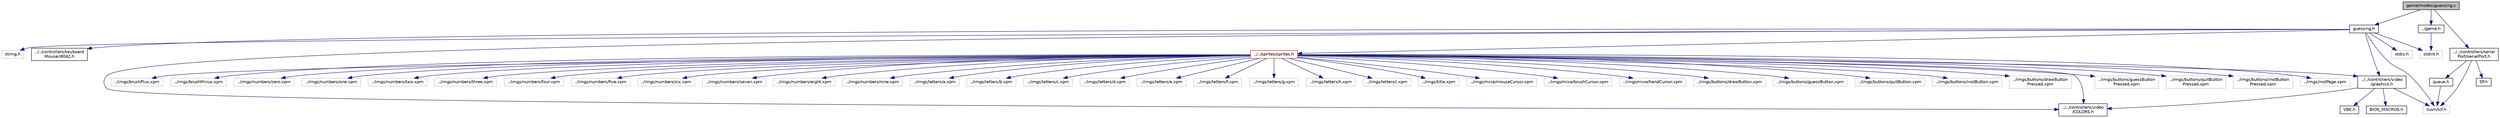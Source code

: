 digraph "game/modes/guessing.c"
{
 // LATEX_PDF_SIZE
  edge [fontname="Helvetica",fontsize="10",labelfontname="Helvetica",labelfontsize="10"];
  node [fontname="Helvetica",fontsize="10",shape=record];
  Node1 [label="game/modes/guessing.c",height=0.2,width=0.4,color="black", fillcolor="grey75", style="filled", fontcolor="black",tooltip=" "];
  Node1 -> Node2 [color="midnightblue",fontsize="10",style="solid"];
  Node2 [label="guessing.h",height=0.2,width=0.4,color="black", fillcolor="white", style="filled",URL="$guessing_8h.html",tooltip=" "];
  Node2 -> Node3 [color="midnightblue",fontsize="10",style="solid"];
  Node3 [label="lcom/lcf.h",height=0.2,width=0.4,color="grey75", fillcolor="white", style="filled",tooltip=" "];
  Node2 -> Node4 [color="midnightblue",fontsize="10",style="solid"];
  Node4 [label="stdint.h",height=0.2,width=0.4,color="grey75", fillcolor="white", style="filled",tooltip=" "];
  Node2 -> Node5 [color="midnightblue",fontsize="10",style="solid"];
  Node5 [label="stdio.h",height=0.2,width=0.4,color="grey75", fillcolor="white", style="filled",tooltip=" "];
  Node2 -> Node6 [color="midnightblue",fontsize="10",style="solid"];
  Node6 [label="string.h",height=0.2,width=0.4,color="grey75", fillcolor="white", style="filled",tooltip=" "];
  Node2 -> Node7 [color="midnightblue",fontsize="10",style="solid"];
  Node7 [label="../../controllers/keyboard\lMouse/i8042.h",height=0.2,width=0.4,color="black", fillcolor="white", style="filled",URL="$i8042_8h.html",tooltip=" "];
  Node2 -> Node8 [color="midnightblue",fontsize="10",style="solid"];
  Node8 [label="../../controllers/video\l/COLORS.h",height=0.2,width=0.4,color="black", fillcolor="white", style="filled",URL="$_c_o_l_o_r_s_8h.html",tooltip=" "];
  Node2 -> Node9 [color="midnightblue",fontsize="10",style="solid"];
  Node9 [label="../../controllers/video\l/graphics.h",height=0.2,width=0.4,color="black", fillcolor="white", style="filled",URL="$graphics_8h.html",tooltip=" "];
  Node9 -> Node3 [color="midnightblue",fontsize="10",style="solid"];
  Node9 -> Node10 [color="midnightblue",fontsize="10",style="solid"];
  Node10 [label="VBE.h",height=0.2,width=0.4,color="black", fillcolor="white", style="filled",URL="$_v_b_e_8h.html",tooltip=" "];
  Node9 -> Node11 [color="midnightblue",fontsize="10",style="solid"];
  Node11 [label="BIOS_MACROS.h",height=0.2,width=0.4,color="black", fillcolor="white", style="filled",URL="$_b_i_o_s___m_a_c_r_o_s_8h.html",tooltip=" "];
  Node9 -> Node8 [color="midnightblue",fontsize="10",style="solid"];
  Node2 -> Node12 [color="midnightblue",fontsize="10",style="solid"];
  Node12 [label="../../sprites/sprites.h",height=0.2,width=0.4,color="red", fillcolor="white", style="filled",URL="$sprites_8h.html",tooltip=" "];
  Node12 -> Node9 [color="midnightblue",fontsize="10",style="solid"];
  Node12 -> Node13 [color="midnightblue",fontsize="10",style="solid"];
  Node13 [label="../imgs/title.xpm",height=0.2,width=0.4,color="grey75", fillcolor="white", style="filled",tooltip=" "];
  Node12 -> Node14 [color="midnightblue",fontsize="10",style="solid"];
  Node14 [label="../imgs/mice/mouseCursor.xpm",height=0.2,width=0.4,color="grey75", fillcolor="white", style="filled",tooltip=" "];
  Node12 -> Node15 [color="midnightblue",fontsize="10",style="solid"];
  Node15 [label="../imgs/mice/brushCursor.xpm",height=0.2,width=0.4,color="grey75", fillcolor="white", style="filled",tooltip=" "];
  Node12 -> Node16 [color="midnightblue",fontsize="10",style="solid"];
  Node16 [label="../imgs/mice/handCursor.xpm",height=0.2,width=0.4,color="grey75", fillcolor="white", style="filled",tooltip=" "];
  Node12 -> Node17 [color="midnightblue",fontsize="10",style="solid"];
  Node17 [label="../imgs/buttons/drawButton.xpm",height=0.2,width=0.4,color="grey75", fillcolor="white", style="filled",tooltip=" "];
  Node12 -> Node18 [color="midnightblue",fontsize="10",style="solid"];
  Node18 [label="../imgs/buttons/guessButton.xpm",height=0.2,width=0.4,color="grey75", fillcolor="white", style="filled",tooltip=" "];
  Node12 -> Node19 [color="midnightblue",fontsize="10",style="solid"];
  Node19 [label="../imgs/buttons/quitButton.xpm",height=0.2,width=0.4,color="grey75", fillcolor="white", style="filled",tooltip=" "];
  Node12 -> Node20 [color="midnightblue",fontsize="10",style="solid"];
  Node20 [label="../imgs/buttons/instButton.xpm",height=0.2,width=0.4,color="grey75", fillcolor="white", style="filled",tooltip=" "];
  Node12 -> Node21 [color="midnightblue",fontsize="10",style="solid"];
  Node21 [label="../imgs/buttons/drawButton\lPressed.xpm",height=0.2,width=0.4,color="grey75", fillcolor="white", style="filled",tooltip=" "];
  Node12 -> Node22 [color="midnightblue",fontsize="10",style="solid"];
  Node22 [label="../imgs/buttons/guessButton\lPressed.xpm",height=0.2,width=0.4,color="grey75", fillcolor="white", style="filled",tooltip=" "];
  Node12 -> Node23 [color="midnightblue",fontsize="10",style="solid"];
  Node23 [label="../imgs/buttons/quitButton\lPressed.xpm",height=0.2,width=0.4,color="grey75", fillcolor="white", style="filled",tooltip=" "];
  Node12 -> Node24 [color="midnightblue",fontsize="10",style="solid"];
  Node24 [label="../imgs/buttons/instButton\lPressed.xpm",height=0.2,width=0.4,color="grey75", fillcolor="white", style="filled",tooltip=" "];
  Node12 -> Node25 [color="midnightblue",fontsize="10",style="solid"];
  Node25 [label="../imgs/instPage.xpm",height=0.2,width=0.4,color="grey75", fillcolor="white", style="filled",tooltip=" "];
  Node12 -> Node26 [color="midnightblue",fontsize="10",style="solid"];
  Node26 [label="../imgs/brushPlus.xpm",height=0.2,width=0.4,color="grey75", fillcolor="white", style="filled",tooltip=" "];
  Node12 -> Node27 [color="midnightblue",fontsize="10",style="solid"];
  Node27 [label="../imgs/brushMinus.xpm",height=0.2,width=0.4,color="grey75", fillcolor="white", style="filled",tooltip=" "];
  Node12 -> Node28 [color="midnightblue",fontsize="10",style="solid"];
  Node28 [label="../imgs/numbers/zero.xpm",height=0.2,width=0.4,color="grey75", fillcolor="white", style="filled",tooltip=" "];
  Node12 -> Node29 [color="midnightblue",fontsize="10",style="solid"];
  Node29 [label="../imgs/numbers/one.xpm",height=0.2,width=0.4,color="grey75", fillcolor="white", style="filled",tooltip=" "];
  Node12 -> Node30 [color="midnightblue",fontsize="10",style="solid"];
  Node30 [label="../imgs/numbers/two.xpm",height=0.2,width=0.4,color="grey75", fillcolor="white", style="filled",tooltip=" "];
  Node12 -> Node31 [color="midnightblue",fontsize="10",style="solid"];
  Node31 [label="../imgs/numbers/three.xpm",height=0.2,width=0.4,color="grey75", fillcolor="white", style="filled",tooltip=" "];
  Node12 -> Node32 [color="midnightblue",fontsize="10",style="solid"];
  Node32 [label="../imgs/numbers/four.xpm",height=0.2,width=0.4,color="grey75", fillcolor="white", style="filled",tooltip=" "];
  Node12 -> Node33 [color="midnightblue",fontsize="10",style="solid"];
  Node33 [label="../imgs/numbers/five.xpm",height=0.2,width=0.4,color="grey75", fillcolor="white", style="filled",tooltip=" "];
  Node12 -> Node34 [color="midnightblue",fontsize="10",style="solid"];
  Node34 [label="../imgs/numbers/six.xpm",height=0.2,width=0.4,color="grey75", fillcolor="white", style="filled",tooltip=" "];
  Node12 -> Node35 [color="midnightblue",fontsize="10",style="solid"];
  Node35 [label="../imgs/numbers/seven.xpm",height=0.2,width=0.4,color="grey75", fillcolor="white", style="filled",tooltip=" "];
  Node12 -> Node36 [color="midnightblue",fontsize="10",style="solid"];
  Node36 [label="../imgs/numbers/eight.xpm",height=0.2,width=0.4,color="grey75", fillcolor="white", style="filled",tooltip=" "];
  Node12 -> Node37 [color="midnightblue",fontsize="10",style="solid"];
  Node37 [label="../imgs/numbers/nine.xpm",height=0.2,width=0.4,color="grey75", fillcolor="white", style="filled",tooltip=" "];
  Node12 -> Node38 [color="midnightblue",fontsize="10",style="solid"];
  Node38 [label="../imgs/letters/a.xpm",height=0.2,width=0.4,color="grey75", fillcolor="white", style="filled",tooltip=" "];
  Node12 -> Node39 [color="midnightblue",fontsize="10",style="solid"];
  Node39 [label="../imgs/letters/b.xpm",height=0.2,width=0.4,color="grey75", fillcolor="white", style="filled",tooltip=" "];
  Node12 -> Node40 [color="midnightblue",fontsize="10",style="solid"];
  Node40 [label="../imgs/letters/c.xpm",height=0.2,width=0.4,color="grey75", fillcolor="white", style="filled",tooltip=" "];
  Node12 -> Node41 [color="midnightblue",fontsize="10",style="solid"];
  Node41 [label="../imgs/letters/d.xpm",height=0.2,width=0.4,color="grey75", fillcolor="white", style="filled",tooltip=" "];
  Node12 -> Node42 [color="midnightblue",fontsize="10",style="solid"];
  Node42 [label="../imgs/letters/e.xpm",height=0.2,width=0.4,color="grey75", fillcolor="white", style="filled",tooltip=" "];
  Node12 -> Node43 [color="midnightblue",fontsize="10",style="solid"];
  Node43 [label="../imgs/letters/f.xpm",height=0.2,width=0.4,color="grey75", fillcolor="white", style="filled",tooltip=" "];
  Node12 -> Node44 [color="midnightblue",fontsize="10",style="solid"];
  Node44 [label="../imgs/letters/g.xpm",height=0.2,width=0.4,color="grey75", fillcolor="white", style="filled",tooltip=" "];
  Node12 -> Node45 [color="midnightblue",fontsize="10",style="solid"];
  Node45 [label="../imgs/letters/h.xpm",height=0.2,width=0.4,color="grey75", fillcolor="white", style="filled",tooltip=" "];
  Node12 -> Node46 [color="midnightblue",fontsize="10",style="solid"];
  Node46 [label="../imgs/letters/i.xpm",height=0.2,width=0.4,color="grey75", fillcolor="white", style="filled",tooltip=" "];
  Node12 -> Node8 [color="midnightblue",fontsize="10",style="solid"];
  Node1 -> Node70 [color="midnightblue",fontsize="10",style="solid"];
  Node70 [label="../game.h",height=0.2,width=0.4,color="black", fillcolor="white", style="filled",URL="$game_8h.html",tooltip=" "];
  Node70 -> Node4 [color="midnightblue",fontsize="10",style="solid"];
  Node1 -> Node71 [color="midnightblue",fontsize="10",style="solid"];
  Node71 [label="../../controllers/serial\lPort/serialPort.h",height=0.2,width=0.4,color="black", fillcolor="white", style="filled",URL="$serial_port_8h.html",tooltip=" "];
  Node71 -> Node3 [color="midnightblue",fontsize="10",style="solid"];
  Node71 -> Node72 [color="midnightblue",fontsize="10",style="solid"];
  Node72 [label="queue.h",height=0.2,width=0.4,color="black", fillcolor="white", style="filled",URL="$queue_8h.html",tooltip=" "];
  Node72 -> Node3 [color="midnightblue",fontsize="10",style="solid"];
  Node71 -> Node73 [color="midnightblue",fontsize="10",style="solid"];
  Node73 [label="SP.h",height=0.2,width=0.4,color="black", fillcolor="white", style="filled",URL="$_s_p_8h.html",tooltip=" "];
}
